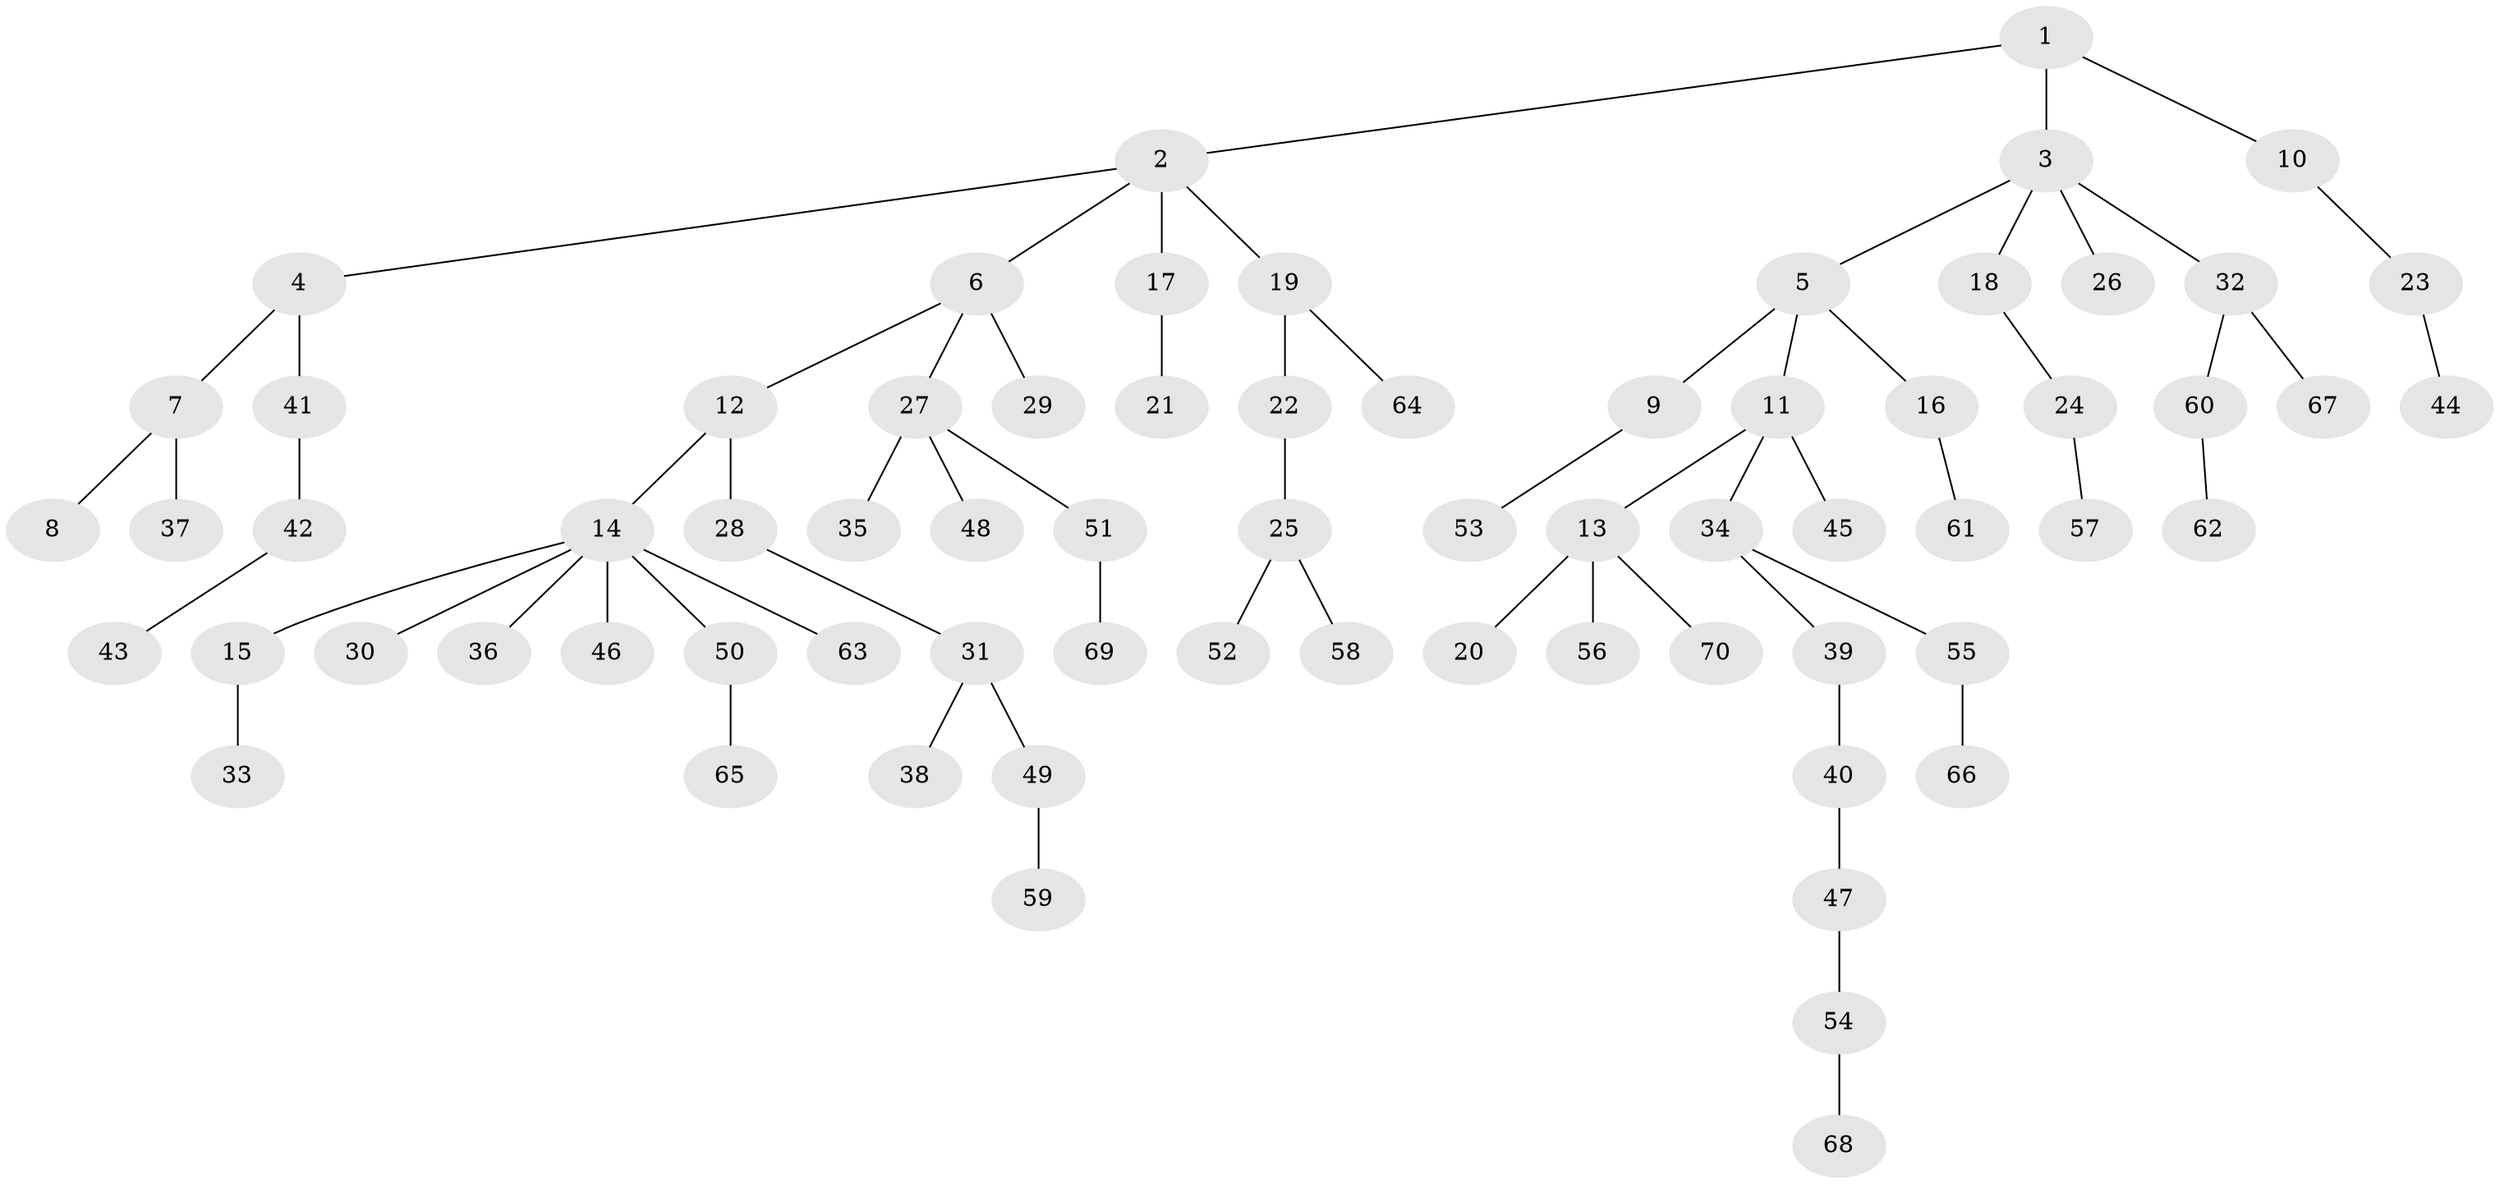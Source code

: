 // Generated by graph-tools (version 1.1) at 2025/50/03/09/25 03:50:18]
// undirected, 70 vertices, 69 edges
graph export_dot {
graph [start="1"]
  node [color=gray90,style=filled];
  1;
  2;
  3;
  4;
  5;
  6;
  7;
  8;
  9;
  10;
  11;
  12;
  13;
  14;
  15;
  16;
  17;
  18;
  19;
  20;
  21;
  22;
  23;
  24;
  25;
  26;
  27;
  28;
  29;
  30;
  31;
  32;
  33;
  34;
  35;
  36;
  37;
  38;
  39;
  40;
  41;
  42;
  43;
  44;
  45;
  46;
  47;
  48;
  49;
  50;
  51;
  52;
  53;
  54;
  55;
  56;
  57;
  58;
  59;
  60;
  61;
  62;
  63;
  64;
  65;
  66;
  67;
  68;
  69;
  70;
  1 -- 2;
  1 -- 3;
  1 -- 10;
  2 -- 4;
  2 -- 6;
  2 -- 17;
  2 -- 19;
  3 -- 5;
  3 -- 18;
  3 -- 26;
  3 -- 32;
  4 -- 7;
  4 -- 41;
  5 -- 9;
  5 -- 11;
  5 -- 16;
  6 -- 12;
  6 -- 27;
  6 -- 29;
  7 -- 8;
  7 -- 37;
  9 -- 53;
  10 -- 23;
  11 -- 13;
  11 -- 34;
  11 -- 45;
  12 -- 14;
  12 -- 28;
  13 -- 20;
  13 -- 56;
  13 -- 70;
  14 -- 15;
  14 -- 30;
  14 -- 36;
  14 -- 46;
  14 -- 50;
  14 -- 63;
  15 -- 33;
  16 -- 61;
  17 -- 21;
  18 -- 24;
  19 -- 22;
  19 -- 64;
  22 -- 25;
  23 -- 44;
  24 -- 57;
  25 -- 52;
  25 -- 58;
  27 -- 35;
  27 -- 48;
  27 -- 51;
  28 -- 31;
  31 -- 38;
  31 -- 49;
  32 -- 60;
  32 -- 67;
  34 -- 39;
  34 -- 55;
  39 -- 40;
  40 -- 47;
  41 -- 42;
  42 -- 43;
  47 -- 54;
  49 -- 59;
  50 -- 65;
  51 -- 69;
  54 -- 68;
  55 -- 66;
  60 -- 62;
}

